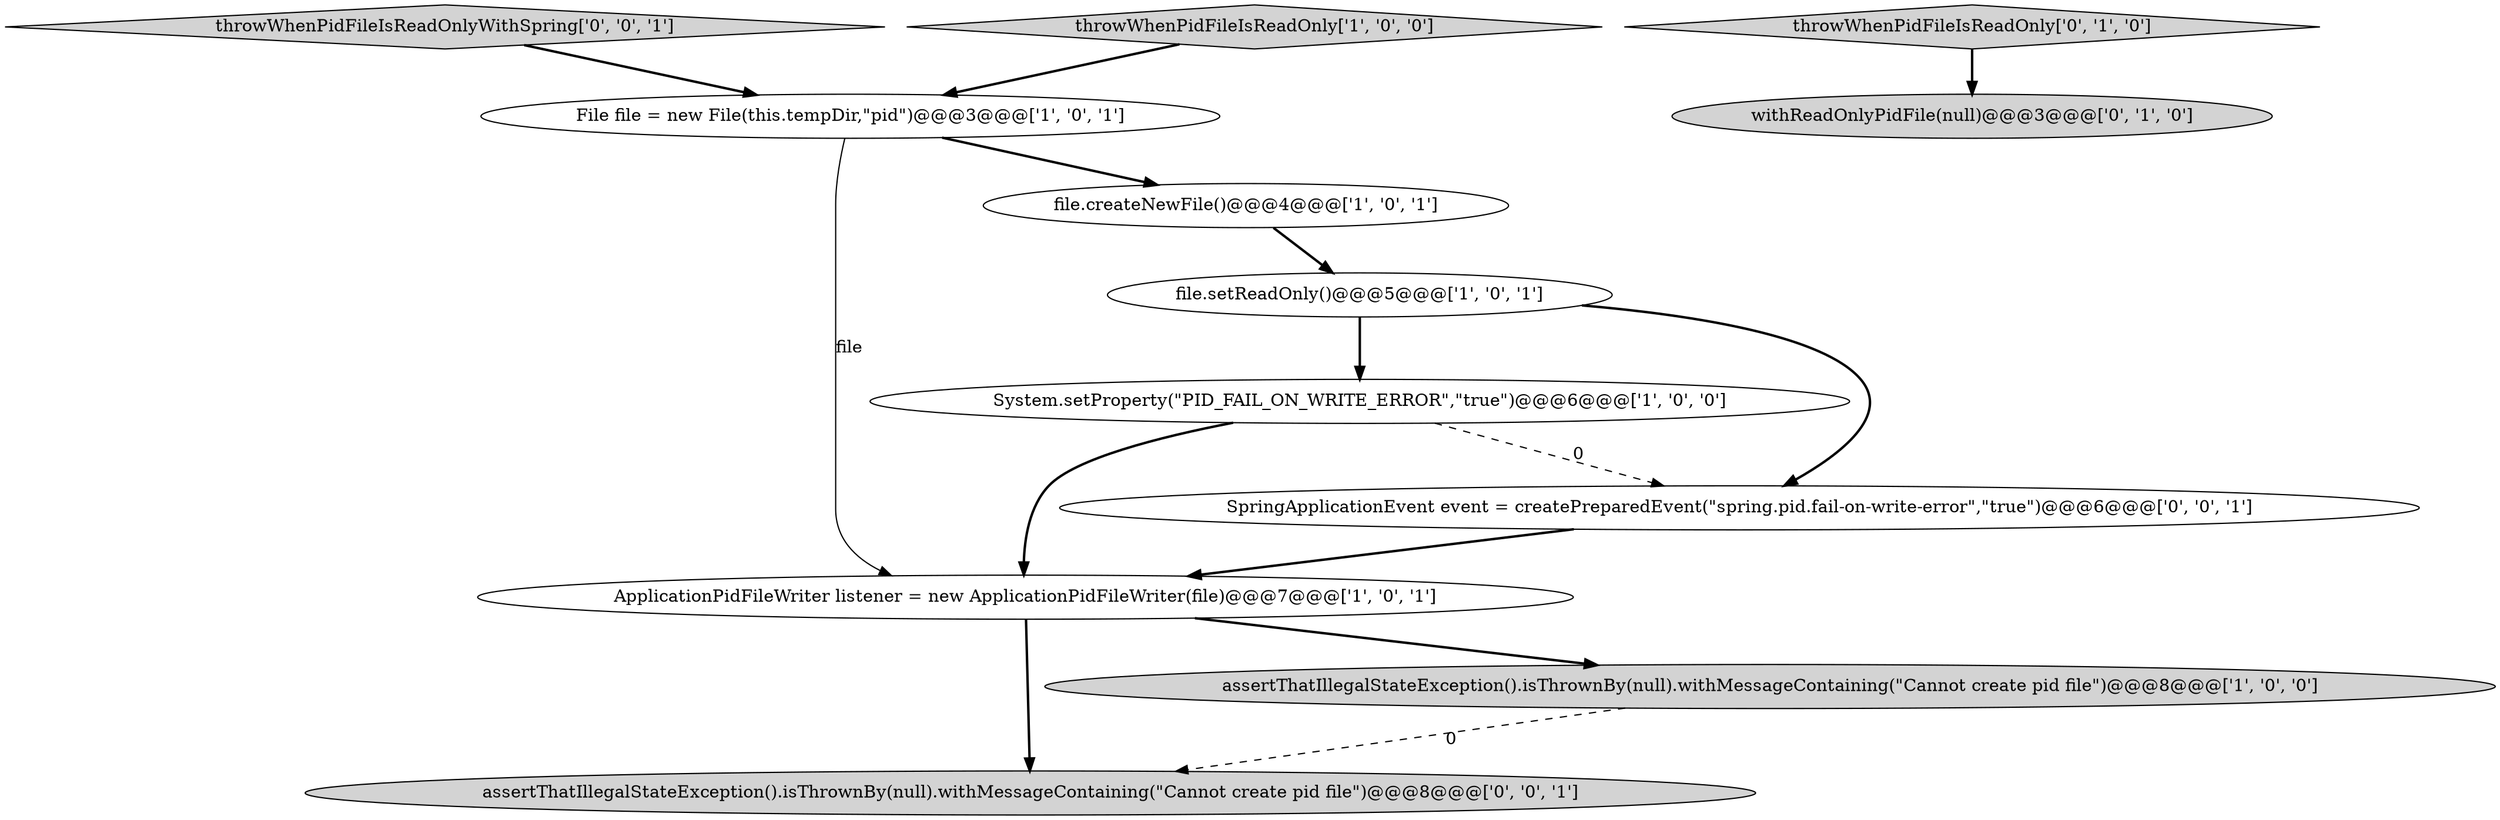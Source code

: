 digraph {
4 [style = filled, label = "File file = new File(this.tempDir,\"pid\")@@@3@@@['1', '0', '1']", fillcolor = white, shape = ellipse image = "AAA0AAABBB1BBB"];
7 [style = filled, label = "withReadOnlyPidFile(null)@@@3@@@['0', '1', '0']", fillcolor = lightgray, shape = ellipse image = "AAA0AAABBB2BBB"];
8 [style = filled, label = "throwWhenPidFileIsReadOnly['0', '1', '0']", fillcolor = lightgray, shape = diamond image = "AAA0AAABBB2BBB"];
11 [style = filled, label = "throwWhenPidFileIsReadOnlyWithSpring['0', '0', '1']", fillcolor = lightgray, shape = diamond image = "AAA0AAABBB3BBB"];
0 [style = filled, label = "ApplicationPidFileWriter listener = new ApplicationPidFileWriter(file)@@@7@@@['1', '0', '1']", fillcolor = white, shape = ellipse image = "AAA0AAABBB1BBB"];
5 [style = filled, label = "file.setReadOnly()@@@5@@@['1', '0', '1']", fillcolor = white, shape = ellipse image = "AAA0AAABBB1BBB"];
1 [style = filled, label = "System.setProperty(\"PID_FAIL_ON_WRITE_ERROR\",\"true\")@@@6@@@['1', '0', '0']", fillcolor = white, shape = ellipse image = "AAA0AAABBB1BBB"];
10 [style = filled, label = "SpringApplicationEvent event = createPreparedEvent(\"spring.pid.fail-on-write-error\",\"true\")@@@6@@@['0', '0', '1']", fillcolor = white, shape = ellipse image = "AAA0AAABBB3BBB"];
2 [style = filled, label = "throwWhenPidFileIsReadOnly['1', '0', '0']", fillcolor = lightgray, shape = diamond image = "AAA0AAABBB1BBB"];
9 [style = filled, label = "assertThatIllegalStateException().isThrownBy(null).withMessageContaining(\"Cannot create pid file\")@@@8@@@['0', '0', '1']", fillcolor = lightgray, shape = ellipse image = "AAA0AAABBB3BBB"];
3 [style = filled, label = "assertThatIllegalStateException().isThrownBy(null).withMessageContaining(\"Cannot create pid file\")@@@8@@@['1', '0', '0']", fillcolor = lightgray, shape = ellipse image = "AAA0AAABBB1BBB"];
6 [style = filled, label = "file.createNewFile()@@@4@@@['1', '0', '1']", fillcolor = white, shape = ellipse image = "AAA0AAABBB1BBB"];
0->3 [style = bold, label=""];
5->10 [style = bold, label=""];
5->1 [style = bold, label=""];
6->5 [style = bold, label=""];
0->9 [style = bold, label=""];
1->0 [style = bold, label=""];
1->10 [style = dashed, label="0"];
4->0 [style = solid, label="file"];
3->9 [style = dashed, label="0"];
4->6 [style = bold, label=""];
2->4 [style = bold, label=""];
10->0 [style = bold, label=""];
8->7 [style = bold, label=""];
11->4 [style = bold, label=""];
}
